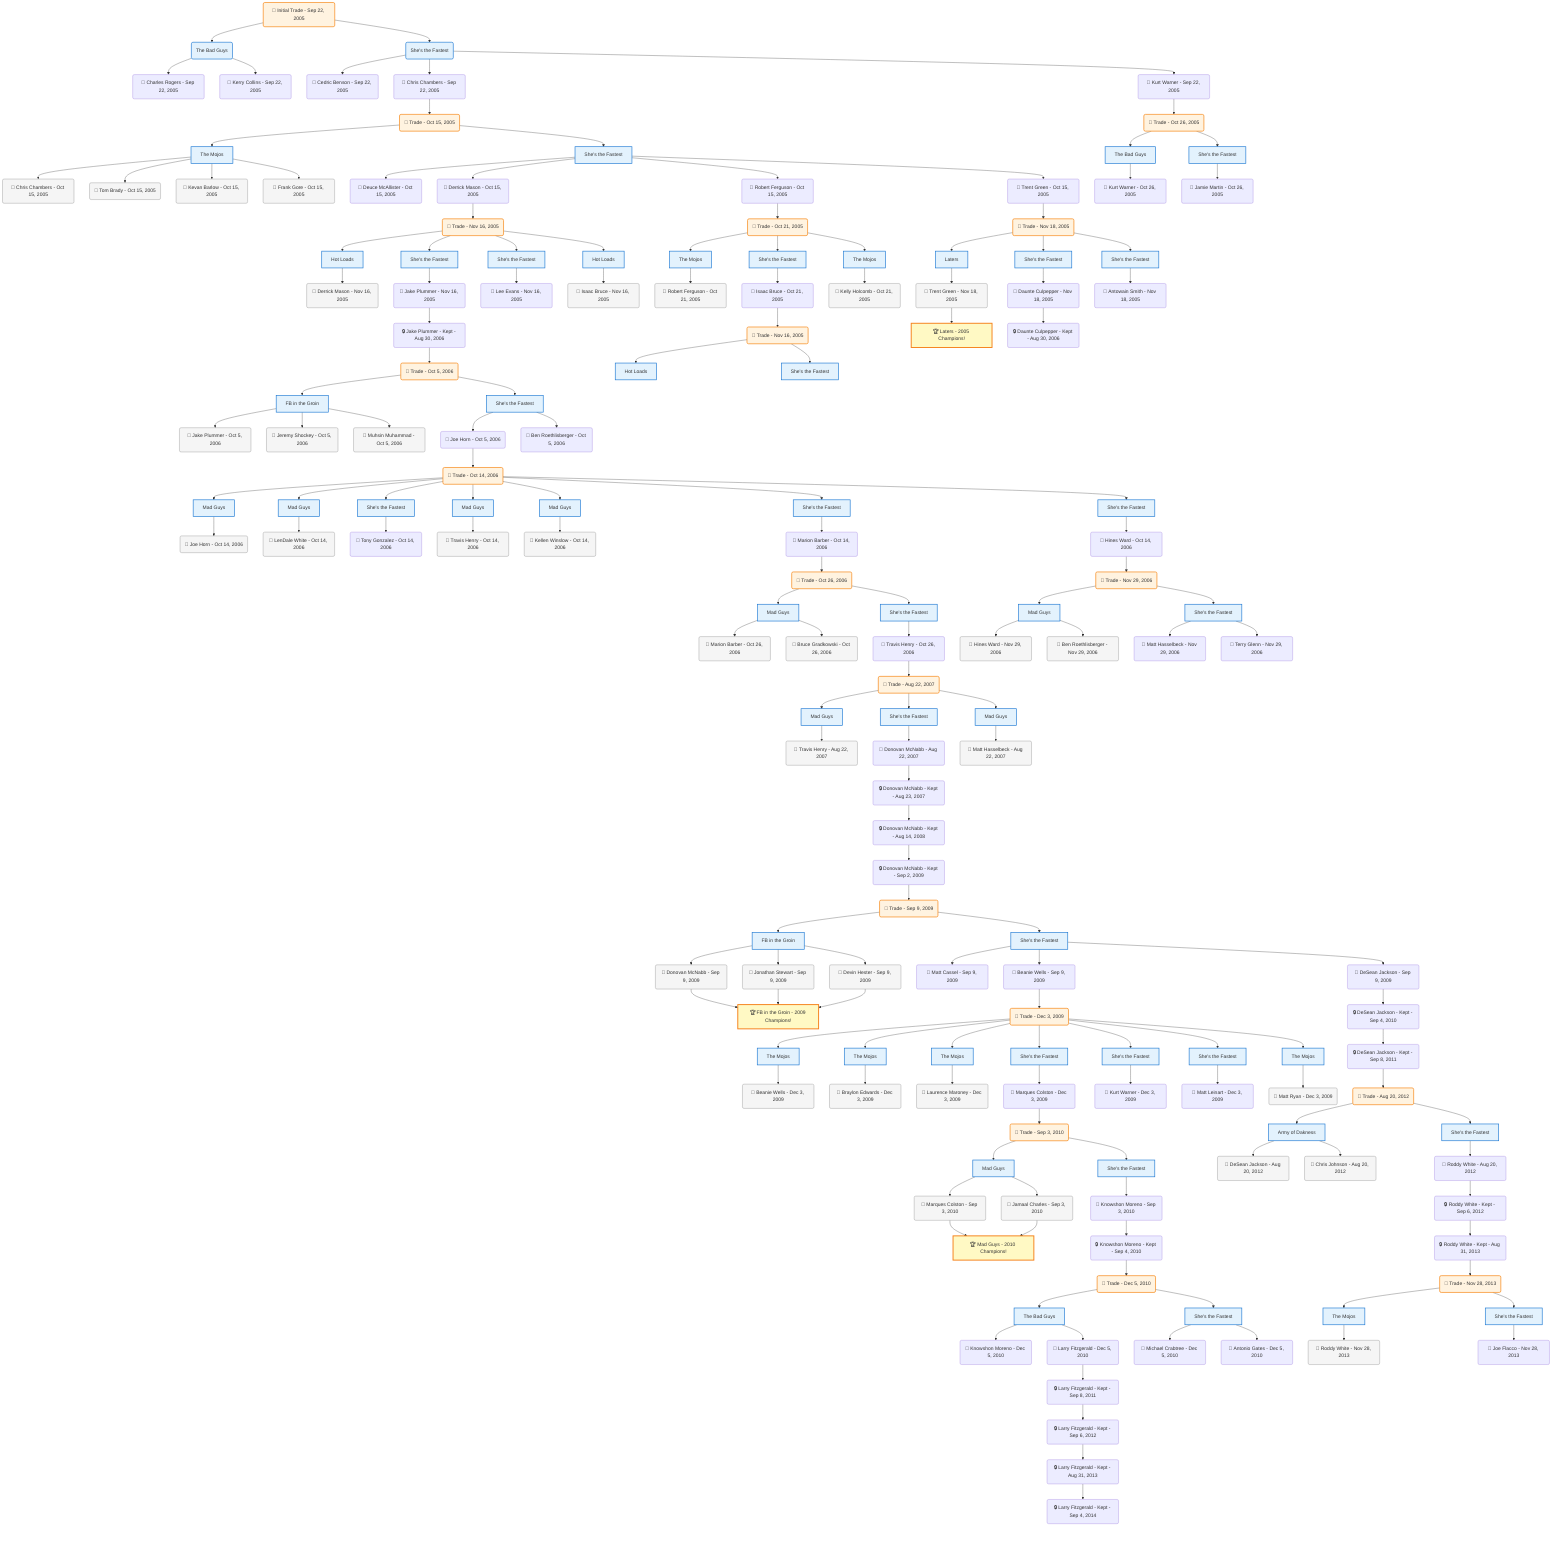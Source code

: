 flowchart TD

    TRADE_MAIN("🔄 Initial Trade - Sep 22, 2005")
    TEAM_1("The Bad Guys")
    TEAM_2("She's the Fastest")
    NODE_739da06f-9327-461b-9db7-1a41100da2db("🔄 Charles Rogers - Sep 22, 2005")
    NODE_7dc2d18a-f92b-44d2-8921-2792adf02e2b("🔄 Cedric Benson - Sep 22, 2005")
    NODE_c630ca3c-b2e7-455c-80ce-a2d6c442f8b9("🔄 Chris Chambers - Sep 22, 2005")
    TRADE_252904e5-c7ca-4e00-8c3b-297dae410711_3("🔄 Trade - Oct 15, 2005")
    TEAM_bbe2d0ad-54cf-4c22-be82-b2a5f262a157_4["The Mojos"]
    NODE_5d13be28-54e5-4ffc-8e48-d3a0c871123f("🔄 Chris Chambers - Oct 15, 2005")
    NODE_8b33942d-0a32-467b-8e67-02066c38937a("🔄 Tom Brady - Oct 15, 2005")
    NODE_b74de993-7349-4e20-ae5c-8f8462f831ff("🔄 Kevan Barlow - Oct 15, 2005")
    NODE_d84435b0-f7f9-494c-a91c-c4f75add7031("🔄 Frank Gore - Oct 15, 2005")
    TEAM_4449259f-64af-44fd-9235-1facc0926234_5["She's the Fastest"]
    NODE_7b796b96-f948-4ab7-80ca-1763b1f70b23("🔄 Deuce McAllister - Oct 15, 2005")
    NODE_b95df2c3-bb8a-4c0a-b8d9-2f98268c8636("🔄 Derrick Mason - Oct 15, 2005")
    TRADE_481a314d-2bf1-4e89-b525-27336309fb27_6("🔄 Trade - Nov 16, 2005")
    TEAM_8e9f18ff-62c3-40e8-bb10-32f74cf4ee33_7["Hot Loads"]
    NODE_b6e4e873-9023-4563-8c44-ce1008afc077("🔄 Derrick Mason - Nov 16, 2005")
    TEAM_4449259f-64af-44fd-9235-1facc0926234_8["She's the Fastest"]
    NODE_dd9740e3-ccfd-4b02-bbff-1935a00722bb("🔄 Jake Plummer - Nov 16, 2005")
    NODE_9fabe81e-5e0c-42d7-8375-c211189eb514("🔒 Jake Plummer - Kept - Aug 30, 2006")
    TRADE_ec8047e7-9914-4c8f-8182-dfe15f74e699_9("🔄 Trade - Oct 5, 2006")
    TEAM_f483ecf1-cd17-4991-854b-e52dfc957b45_10["FB in the Groin"]
    NODE_69ecdbbe-6332-4926-9a78-c7965cbc96dc("🔄 Jake Plummer - Oct 5, 2006")
    NODE_c57e70ab-6f35-4286-b3f0-13b79a160e15("🔄 Jeremy Shockey - Oct 5, 2006")
    NODE_444c6e1b-4de0-497e-bb5f-f65850abe6c6("🔄 Muhsin Muhammad - Oct 5, 2006")
    TEAM_4449259f-64af-44fd-9235-1facc0926234_11["She's the Fastest"]
    NODE_b3d96c99-6169-4838-a146-0ccb6553a40f("🔄 Joe Horn - Oct 5, 2006")
    TRADE_ce20ada5-488c-42bb-81ff-654bf10c775e_12("🔄 Trade - Oct 14, 2006")
    TEAM_f5908944-6efd-40eb-af54-6c53004e0e2f_13["Mad Guys"]
    NODE_2d5e163c-cf82-4f0c-b2b0-928482ea4ad2("🔄 Joe Horn - Oct 14, 2006")
    TEAM_f5908944-6efd-40eb-af54-6c53004e0e2f_14["Mad Guys"]
    NODE_f2a49ad0-9bef-4fd1-94ed-61651a84658b("🔄 LenDale White - Oct 14, 2006")
    TEAM_4449259f-64af-44fd-9235-1facc0926234_15["She's the Fastest"]
    NODE_318494ea-3c4e-4311-aae1-6262e1d62dd2("🔄 Tony Gonzalez - Oct 14, 2006")
    TEAM_f5908944-6efd-40eb-af54-6c53004e0e2f_16["Mad Guys"]
    NODE_282956be-e712-4df6-843a-9d92485c0ae4("🔄 Travis Henry - Oct 14, 2006")
    TEAM_f5908944-6efd-40eb-af54-6c53004e0e2f_17["Mad Guys"]
    NODE_226cc31f-fa1b-4444-9edd-d799c92a88af("🔄 Kellen Winslow - Oct 14, 2006")
    TEAM_4449259f-64af-44fd-9235-1facc0926234_18["She's the Fastest"]
    NODE_76fc29b7-369e-4798-8eac-eaa63e814539("🔄 Marion Barber - Oct 14, 2006")
    TRADE_5d3bc4a9-4882-4228-a856-7e54ae8aafc2_19("🔄 Trade - Oct 26, 2006")
    TEAM_f5908944-6efd-40eb-af54-6c53004e0e2f_20["Mad Guys"]
    NODE_1977b820-e794-4826-a87e-c7ab3bffeb05("🔄 Marion Barber - Oct 26, 2006")
    NODE_48b9675f-7bae-44b9-a520-04d629791a34("🔄 Bruce Gradkowski - Oct 26, 2006")
    TEAM_4449259f-64af-44fd-9235-1facc0926234_21["She's the Fastest"]
    NODE_6372070f-eeba-4284-a58b-94618802e524("🔄 Travis Henry - Oct 26, 2006")
    TRADE_308eb20b-53a3-4f9b-966d-71bfd7563fae_22("🔄 Trade - Aug 22, 2007")
    TEAM_f5908944-6efd-40eb-af54-6c53004e0e2f_23["Mad Guys"]
    NODE_5040ed8f-9252-42e7-8404-b38608ad1d57("🔄 Travis Henry - Aug 22, 2007")
    TEAM_4449259f-64af-44fd-9235-1facc0926234_24["She's the Fastest"]
    NODE_785862b2-4564-4496-aacf-45ba6c83093f("🔄 Donovan McNabb - Aug 22, 2007")
    NODE_6d0e067b-138d-4c48-a5a8-b1066288bdf3("🔒 Donovan McNabb - Kept - Aug 23, 2007")
    NODE_f4f33216-fc5e-425e-a2da-c957a8101213("🔒 Donovan McNabb - Kept - Aug 14, 2008")
    NODE_566b66a0-df77-4a32-a603-975b992e6062("🔒 Donovan McNabb - Kept - Sep 2, 2009")
    TRADE_d64744f2-649c-41d8-81d6-cb12408f9a20_25("🔄 Trade - Sep 9, 2009")
    TEAM_f483ecf1-cd17-4991-854b-e52dfc957b45_26["FB in the Groin"]
    NODE_3128e3d6-ada1-4ddc-99ad-add55e2d292b("🔄 Donovan McNabb - Sep 9, 2009")
    CHAMP_f483ecf1-cd17-4991-854b-e52dfc957b45_2009["🏆 FB in the Groin - 2009 Champions!"]
    NODE_15682633-4c98-4792-b4d5-ef220e682543("🔄 Jonathan Stewart - Sep 9, 2009")
    NODE_2506304d-9aeb-4778-8bbb-feb1241129b8("🔄 Devin Hester - Sep 9, 2009")
    TEAM_4449259f-64af-44fd-9235-1facc0926234_27["She's the Fastest"]
    NODE_da366052-1793-4ec3-aeef-e2d58fcebf07("🔄 Matt Cassel - Sep 9, 2009")
    NODE_6dd1fdfd-8b13-4c36-b124-f5bc0932f73f("🔄 Beanie Wells - Sep 9, 2009")
    TRADE_e8c7b327-7c15-4132-8918-1ccb803d3cb3_28("🔄 Trade - Dec 3, 2009")
    TEAM_bbe2d0ad-54cf-4c22-be82-b2a5f262a157_29["The Mojos"]
    NODE_fb21570f-4fa7-4277-b242-752759ecd6ca("🔄 Beanie Wells - Dec 3, 2009")
    TEAM_bbe2d0ad-54cf-4c22-be82-b2a5f262a157_30["The Mojos"]
    NODE_8ad98370-e765-4528-899b-039fc791b409("🔄 Braylon Edwards - Dec 3, 2009")
    TEAM_bbe2d0ad-54cf-4c22-be82-b2a5f262a157_31["The Mojos"]
    NODE_16e44121-7fef-4e60-a4d8-39d87a019805("🔄 Laurence Maroney - Dec 3, 2009")
    TEAM_4449259f-64af-44fd-9235-1facc0926234_32["She's the Fastest"]
    NODE_8f183324-b3dc-46b4-bbe0-76f206cb24ee("🔄 Marques Colston - Dec 3, 2009")
    TRADE_664c0593-08b2-4014-96b5-f9505dd0abcf_33("🔄 Trade - Sep 3, 2010")
    TEAM_f5908944-6efd-40eb-af54-6c53004e0e2f_34["Mad Guys"]
    NODE_95e1e39b-1714-410c-9892-ac5cc4bc5223("🔄 Marques Colston - Sep 3, 2010")
    CHAMP_f5908944-6efd-40eb-af54-6c53004e0e2f_2010["🏆 Mad Guys - 2010 Champions!"]
    NODE_281c90e5-f919-4693-8733-eee9f5c6f6da("🔄 Jamaal Charles - Sep 3, 2010")
    TEAM_4449259f-64af-44fd-9235-1facc0926234_35["She's the Fastest"]
    NODE_fd02085d-71ad-46e1-b7cc-06f45da9eb89("🔄 Knowshon Moreno - Sep 3, 2010")
    NODE_27d92d64-f467-4a04-b71b-391a2d495356("🔒 Knowshon Moreno - Kept - Sep 4, 2010")
    TRADE_7079c566-1aef-449d-80e3-81013e223777_36("🔄 Trade - Dec 5, 2010")
    TEAM_b2220d1a-ff75-4622-9757-09978901110f_37["The Bad Guys"]
    NODE_e3eeb034-e4c6-4be5-a812-b2c48eba0d53("🔄 Knowshon Moreno - Dec 5, 2010")
    NODE_fbf9d819-d0b8-4ee4-afe1-0b279afe083d("🔄 Larry Fitzgerald - Dec 5, 2010")
    NODE_f3803d55-b4c8-4abf-92ed-3f33d3852896("🔒 Larry Fitzgerald - Kept - Sep 8, 2011")
    NODE_1316b4e4-350f-42c6-a15b-010781198045("🔒 Larry Fitzgerald - Kept - Sep 6, 2012")
    NODE_73df40e7-7080-4c35-83a6-d96045ef6ceb("🔒 Larry Fitzgerald - Kept - Aug 31, 2013")
    NODE_d47a05c9-52b5-45d2-a97e-ebb1516073d8("🔒 Larry Fitzgerald - Kept - Sep 4, 2014")
    TEAM_4449259f-64af-44fd-9235-1facc0926234_38["She's the Fastest"]
    NODE_3f49242f-c13a-4378-b163-959d8092b13e("🔄 Michael Crabtree - Dec 5, 2010")
    NODE_e2188277-78ab-4766-9782-da39ab3295ef("🔄 Antonio Gates - Dec 5, 2010")
    TEAM_4449259f-64af-44fd-9235-1facc0926234_39["She's the Fastest"]
    NODE_6bc2416f-f57e-4b16-8235-be0b7609e651("🔄 Kurt Warner - Dec 3, 2009")
    TEAM_4449259f-64af-44fd-9235-1facc0926234_40["She's the Fastest"]
    NODE_1ef12492-61ee-4b66-bd62-daa01556b535("🔄 Matt Leinart - Dec 3, 2009")
    TEAM_bbe2d0ad-54cf-4c22-be82-b2a5f262a157_41["The Mojos"]
    NODE_7ae52589-c36b-4b14-8fb9-f6b745ba608d("🔄 Matt Ryan - Dec 3, 2009")
    NODE_620b330b-81b8-4a9f-9476-febda8d1f7e0("🔄 DeSean Jackson - Sep 9, 2009")
    NODE_4108947d-3fba-4cd0-b690-a74622f6719b("🔒 DeSean Jackson - Kept - Sep 4, 2010")
    NODE_847cf1ae-bc2d-47d1-a1e7-f5ebcd390247("🔒 DeSean Jackson - Kept - Sep 8, 2011")
    TRADE_776f10c8-b633-44f1-9b69-2c1a3e3960a8_42("🔄 Trade - Aug 20, 2012")
    TEAM_40f7599b-e68f-4bf4-9553-bf7e10924635_43["Army of Dakness"]
    NODE_f91646d3-8672-4501-84ce-fee2f323f2a6("🔄 DeSean Jackson - Aug 20, 2012")
    NODE_0b176d9f-318c-441e-bec5-2f4e158dfe93("🔄 Chris Johnson - Aug 20, 2012")
    TEAM_4449259f-64af-44fd-9235-1facc0926234_44["She's the Fastest"]
    NODE_5014c5ff-0cc0-477c-8366-0057daba9002("🔄 Roddy White - Aug 20, 2012")
    NODE_b73ba180-9d18-48a1-b198-dd22f915a95f("🔒 Roddy White - Kept - Sep 6, 2012")
    NODE_3bb6ed06-96a5-4ace-89d9-8d7919d0dae1("🔒 Roddy White - Kept - Aug 31, 2013")
    TRADE_0ded9ddb-c05f-4690-885f-7c5615a42e55_45("🔄 Trade - Nov 28, 2013")
    TEAM_bbe2d0ad-54cf-4c22-be82-b2a5f262a157_46["The Mojos"]
    NODE_4f5d45ce-ecc7-4ae4-a143-0b055f240c09("🔄 Roddy White - Nov 28, 2013")
    TEAM_4449259f-64af-44fd-9235-1facc0926234_47["She's the Fastest"]
    NODE_d8b30ecd-e75e-4fa9-a32d-edb51a22a96e("🔄 Joe Flacco - Nov 28, 2013")
    TEAM_f5908944-6efd-40eb-af54-6c53004e0e2f_48["Mad Guys"]
    NODE_06b4815b-97ba-4f51-8303-f5cfed55f7a3("🔄 Matt Hasselbeck - Aug 22, 2007")
    TEAM_4449259f-64af-44fd-9235-1facc0926234_49["She's the Fastest"]
    NODE_fd2f47c1-8ed6-4c4d-92c5-fa95074e6f3b("🔄 Hines Ward - Oct 14, 2006")
    TRADE_06fb8c3a-33af-4b79-ab48-d50c700a376b_50("🔄 Trade - Nov 29, 2006")
    TEAM_f5908944-6efd-40eb-af54-6c53004e0e2f_51["Mad Guys"]
    NODE_bdd103d9-e937-4bd8-b04e-546096a292a3("🔄 Hines Ward - Nov 29, 2006")
    NODE_58f26ffa-7c76-48c0-a511-e4ad4db00d53("🔄 Ben Roethlisberger - Nov 29, 2006")
    TEAM_4449259f-64af-44fd-9235-1facc0926234_52["She's the Fastest"]
    NODE_ba802b4a-92bf-43a5-ba4e-92405ba533ed("🔄 Matt Hasselbeck - Nov 29, 2006")
    NODE_26eb6b05-5762-4b25-8cba-d62d74e4bc48("🔄 Terry Glenn - Nov 29, 2006")
    NODE_5641278b-5d11-44ac-bd94-4078d5654562("🔄 Ben Roethlisberger - Oct 5, 2006")
    TEAM_4449259f-64af-44fd-9235-1facc0926234_53["She's the Fastest"]
    NODE_920ec44a-401f-4b74-b240-5a0ec0fbc8bb("🔄 Lee Evans - Nov 16, 2005")
    TEAM_8e9f18ff-62c3-40e8-bb10-32f74cf4ee33_54["Hot Loads"]
    NODE_91e1931d-f9b7-453e-aa07-7162e3caa4c2("🔄 Isaac Bruce - Nov 16, 2005")
    NODE_6b9d65bd-2e53-465e-a1ab-468244ef1558("🔄 Robert Ferguson - Oct 15, 2005")
    TRADE_1cf50cbf-9ec0-4288-a07c-24c63552f784_55("🔄 Trade - Oct 21, 2005")
    TEAM_bbe2d0ad-54cf-4c22-be82-b2a5f262a157_56["The Mojos"]
    NODE_fe76140e-27cf-4bd3-b9b3-c917e074d4b9("🔄 Robert Ferguson - Oct 21, 2005")
    TEAM_4449259f-64af-44fd-9235-1facc0926234_57["She's the Fastest"]
    NODE_e17e06b6-a265-45cc-89e7-a0e8c9608cac("🔄 Isaac Bruce - Oct 21, 2005")
    TRADE_481a314d-2bf1-4e89-b525-27336309fb27_58("🔄 Trade - Nov 16, 2005")
    TEAM_8e9f18ff-62c3-40e8-bb10-32f74cf4ee33_59["Hot Loads"]
    TEAM_4449259f-64af-44fd-9235-1facc0926234_60["She's the Fastest"]
    TEAM_bbe2d0ad-54cf-4c22-be82-b2a5f262a157_61["The Mojos"]
    NODE_2231d014-4a4b-411d-8997-bd39ce98bf2c("🔄 Kelly Holcomb - Oct 21, 2005")
    NODE_fde3e885-4394-421c-aec6-8300e3bdc0b1("🔄 Trent Green - Oct 15, 2005")
    TRADE_827e2df3-a5f0-440e-b717-91eaebf821cd_62("🔄 Trade - Nov 18, 2005")
    TEAM_825928a9-7194-43aa-b7ae-fc78c2510b16_63["Laters"]
    NODE_e596635c-f617-4bfe-a16b-8d4585549004("🔄 Trent Green - Nov 18, 2005")
    CHAMP_825928a9-7194-43aa-b7ae-fc78c2510b16_2005["🏆 Laters - 2005 Champions!"]
    TEAM_4449259f-64af-44fd-9235-1facc0926234_64["She's the Fastest"]
    NODE_5ab5eff2-8bb5-4004-b255-51849d4c8465("🔄 Daunte Culpepper - Nov 18, 2005")
    NODE_669e3933-9be8-430f-9abd-a64c20c79f47("🔒 Daunte Culpepper - Kept - Aug 30, 2006")
    TEAM_4449259f-64af-44fd-9235-1facc0926234_65["She's the Fastest"]
    NODE_5cb43d92-7613-4633-8131-e1f703ca05ea("🔄 Antowain Smith - Nov 18, 2005")
    NODE_4722c5ef-4314-475a-8f40-a396b6b35cde("🔄 Kerry Collins - Sep 22, 2005")
    NODE_839561a6-b6b1-4452-ba57-dc14f39dbe8e("🔄 Kurt Warner - Sep 22, 2005")
    TRADE_611ac83d-b56b-4f3c-bc3e-64d307677aaa_66("🔄 Trade - Oct 26, 2005")
    TEAM_b2220d1a-ff75-4622-9757-09978901110f_67["The Bad Guys"]
    NODE_5334d14c-8403-45ec-93c2-0a65aaefb92c("🔄 Kurt Warner - Oct 26, 2005")
    TEAM_4449259f-64af-44fd-9235-1facc0926234_68["She's the Fastest"]
    NODE_7ad26fe8-bfdd-4360-aa60-6ef1d99ed598("🔄 Jamie Martin - Oct 26, 2005")

    TRADE_MAIN --> TEAM_1
    TRADE_MAIN --> TEAM_2
    TEAM_1 --> NODE_739da06f-9327-461b-9db7-1a41100da2db
    TEAM_2 --> NODE_7dc2d18a-f92b-44d2-8921-2792adf02e2b
    TEAM_2 --> NODE_c630ca3c-b2e7-455c-80ce-a2d6c442f8b9
    NODE_c630ca3c-b2e7-455c-80ce-a2d6c442f8b9 --> TRADE_252904e5-c7ca-4e00-8c3b-297dae410711_3
    TRADE_252904e5-c7ca-4e00-8c3b-297dae410711_3 --> TEAM_bbe2d0ad-54cf-4c22-be82-b2a5f262a157_4
    TEAM_bbe2d0ad-54cf-4c22-be82-b2a5f262a157_4 --> NODE_5d13be28-54e5-4ffc-8e48-d3a0c871123f
    TEAM_bbe2d0ad-54cf-4c22-be82-b2a5f262a157_4 --> NODE_8b33942d-0a32-467b-8e67-02066c38937a
    TEAM_bbe2d0ad-54cf-4c22-be82-b2a5f262a157_4 --> NODE_b74de993-7349-4e20-ae5c-8f8462f831ff
    TEAM_bbe2d0ad-54cf-4c22-be82-b2a5f262a157_4 --> NODE_d84435b0-f7f9-494c-a91c-c4f75add7031
    TRADE_252904e5-c7ca-4e00-8c3b-297dae410711_3 --> TEAM_4449259f-64af-44fd-9235-1facc0926234_5
    TEAM_4449259f-64af-44fd-9235-1facc0926234_5 --> NODE_7b796b96-f948-4ab7-80ca-1763b1f70b23
    TEAM_4449259f-64af-44fd-9235-1facc0926234_5 --> NODE_b95df2c3-bb8a-4c0a-b8d9-2f98268c8636
    NODE_b95df2c3-bb8a-4c0a-b8d9-2f98268c8636 --> TRADE_481a314d-2bf1-4e89-b525-27336309fb27_6
    TRADE_481a314d-2bf1-4e89-b525-27336309fb27_6 --> TEAM_8e9f18ff-62c3-40e8-bb10-32f74cf4ee33_7
    TEAM_8e9f18ff-62c3-40e8-bb10-32f74cf4ee33_7 --> NODE_b6e4e873-9023-4563-8c44-ce1008afc077
    TRADE_481a314d-2bf1-4e89-b525-27336309fb27_6 --> TEAM_4449259f-64af-44fd-9235-1facc0926234_8
    TEAM_4449259f-64af-44fd-9235-1facc0926234_8 --> NODE_dd9740e3-ccfd-4b02-bbff-1935a00722bb
    NODE_dd9740e3-ccfd-4b02-bbff-1935a00722bb --> NODE_9fabe81e-5e0c-42d7-8375-c211189eb514
    NODE_9fabe81e-5e0c-42d7-8375-c211189eb514 --> TRADE_ec8047e7-9914-4c8f-8182-dfe15f74e699_9
    TRADE_ec8047e7-9914-4c8f-8182-dfe15f74e699_9 --> TEAM_f483ecf1-cd17-4991-854b-e52dfc957b45_10
    TEAM_f483ecf1-cd17-4991-854b-e52dfc957b45_10 --> NODE_69ecdbbe-6332-4926-9a78-c7965cbc96dc
    TEAM_f483ecf1-cd17-4991-854b-e52dfc957b45_10 --> NODE_c57e70ab-6f35-4286-b3f0-13b79a160e15
    TEAM_f483ecf1-cd17-4991-854b-e52dfc957b45_10 --> NODE_444c6e1b-4de0-497e-bb5f-f65850abe6c6
    TRADE_ec8047e7-9914-4c8f-8182-dfe15f74e699_9 --> TEAM_4449259f-64af-44fd-9235-1facc0926234_11
    TEAM_4449259f-64af-44fd-9235-1facc0926234_11 --> NODE_b3d96c99-6169-4838-a146-0ccb6553a40f
    NODE_b3d96c99-6169-4838-a146-0ccb6553a40f --> TRADE_ce20ada5-488c-42bb-81ff-654bf10c775e_12
    TRADE_ce20ada5-488c-42bb-81ff-654bf10c775e_12 --> TEAM_f5908944-6efd-40eb-af54-6c53004e0e2f_13
    TEAM_f5908944-6efd-40eb-af54-6c53004e0e2f_13 --> NODE_2d5e163c-cf82-4f0c-b2b0-928482ea4ad2
    TRADE_ce20ada5-488c-42bb-81ff-654bf10c775e_12 --> TEAM_f5908944-6efd-40eb-af54-6c53004e0e2f_14
    TEAM_f5908944-6efd-40eb-af54-6c53004e0e2f_14 --> NODE_f2a49ad0-9bef-4fd1-94ed-61651a84658b
    TRADE_ce20ada5-488c-42bb-81ff-654bf10c775e_12 --> TEAM_4449259f-64af-44fd-9235-1facc0926234_15
    TEAM_4449259f-64af-44fd-9235-1facc0926234_15 --> NODE_318494ea-3c4e-4311-aae1-6262e1d62dd2
    TRADE_ce20ada5-488c-42bb-81ff-654bf10c775e_12 --> TEAM_f5908944-6efd-40eb-af54-6c53004e0e2f_16
    TEAM_f5908944-6efd-40eb-af54-6c53004e0e2f_16 --> NODE_282956be-e712-4df6-843a-9d92485c0ae4
    TRADE_ce20ada5-488c-42bb-81ff-654bf10c775e_12 --> TEAM_f5908944-6efd-40eb-af54-6c53004e0e2f_17
    TEAM_f5908944-6efd-40eb-af54-6c53004e0e2f_17 --> NODE_226cc31f-fa1b-4444-9edd-d799c92a88af
    TRADE_ce20ada5-488c-42bb-81ff-654bf10c775e_12 --> TEAM_4449259f-64af-44fd-9235-1facc0926234_18
    TEAM_4449259f-64af-44fd-9235-1facc0926234_18 --> NODE_76fc29b7-369e-4798-8eac-eaa63e814539
    NODE_76fc29b7-369e-4798-8eac-eaa63e814539 --> TRADE_5d3bc4a9-4882-4228-a856-7e54ae8aafc2_19
    TRADE_5d3bc4a9-4882-4228-a856-7e54ae8aafc2_19 --> TEAM_f5908944-6efd-40eb-af54-6c53004e0e2f_20
    TEAM_f5908944-6efd-40eb-af54-6c53004e0e2f_20 --> NODE_1977b820-e794-4826-a87e-c7ab3bffeb05
    TEAM_f5908944-6efd-40eb-af54-6c53004e0e2f_20 --> NODE_48b9675f-7bae-44b9-a520-04d629791a34
    TRADE_5d3bc4a9-4882-4228-a856-7e54ae8aafc2_19 --> TEAM_4449259f-64af-44fd-9235-1facc0926234_21
    TEAM_4449259f-64af-44fd-9235-1facc0926234_21 --> NODE_6372070f-eeba-4284-a58b-94618802e524
    NODE_6372070f-eeba-4284-a58b-94618802e524 --> TRADE_308eb20b-53a3-4f9b-966d-71bfd7563fae_22
    TRADE_308eb20b-53a3-4f9b-966d-71bfd7563fae_22 --> TEAM_f5908944-6efd-40eb-af54-6c53004e0e2f_23
    TEAM_f5908944-6efd-40eb-af54-6c53004e0e2f_23 --> NODE_5040ed8f-9252-42e7-8404-b38608ad1d57
    TRADE_308eb20b-53a3-4f9b-966d-71bfd7563fae_22 --> TEAM_4449259f-64af-44fd-9235-1facc0926234_24
    TEAM_4449259f-64af-44fd-9235-1facc0926234_24 --> NODE_785862b2-4564-4496-aacf-45ba6c83093f
    NODE_785862b2-4564-4496-aacf-45ba6c83093f --> NODE_6d0e067b-138d-4c48-a5a8-b1066288bdf3
    NODE_6d0e067b-138d-4c48-a5a8-b1066288bdf3 --> NODE_f4f33216-fc5e-425e-a2da-c957a8101213
    NODE_f4f33216-fc5e-425e-a2da-c957a8101213 --> NODE_566b66a0-df77-4a32-a603-975b992e6062
    NODE_566b66a0-df77-4a32-a603-975b992e6062 --> TRADE_d64744f2-649c-41d8-81d6-cb12408f9a20_25
    TRADE_d64744f2-649c-41d8-81d6-cb12408f9a20_25 --> TEAM_f483ecf1-cd17-4991-854b-e52dfc957b45_26
    TEAM_f483ecf1-cd17-4991-854b-e52dfc957b45_26 --> NODE_3128e3d6-ada1-4ddc-99ad-add55e2d292b
    NODE_3128e3d6-ada1-4ddc-99ad-add55e2d292b --> CHAMP_f483ecf1-cd17-4991-854b-e52dfc957b45_2009
    TEAM_f483ecf1-cd17-4991-854b-e52dfc957b45_26 --> NODE_15682633-4c98-4792-b4d5-ef220e682543
    NODE_15682633-4c98-4792-b4d5-ef220e682543 --> CHAMP_f483ecf1-cd17-4991-854b-e52dfc957b45_2009
    TEAM_f483ecf1-cd17-4991-854b-e52dfc957b45_26 --> NODE_2506304d-9aeb-4778-8bbb-feb1241129b8
    NODE_2506304d-9aeb-4778-8bbb-feb1241129b8 --> CHAMP_f483ecf1-cd17-4991-854b-e52dfc957b45_2009
    TRADE_d64744f2-649c-41d8-81d6-cb12408f9a20_25 --> TEAM_4449259f-64af-44fd-9235-1facc0926234_27
    TEAM_4449259f-64af-44fd-9235-1facc0926234_27 --> NODE_da366052-1793-4ec3-aeef-e2d58fcebf07
    TEAM_4449259f-64af-44fd-9235-1facc0926234_27 --> NODE_6dd1fdfd-8b13-4c36-b124-f5bc0932f73f
    NODE_6dd1fdfd-8b13-4c36-b124-f5bc0932f73f --> TRADE_e8c7b327-7c15-4132-8918-1ccb803d3cb3_28
    TRADE_e8c7b327-7c15-4132-8918-1ccb803d3cb3_28 --> TEAM_bbe2d0ad-54cf-4c22-be82-b2a5f262a157_29
    TEAM_bbe2d0ad-54cf-4c22-be82-b2a5f262a157_29 --> NODE_fb21570f-4fa7-4277-b242-752759ecd6ca
    TRADE_e8c7b327-7c15-4132-8918-1ccb803d3cb3_28 --> TEAM_bbe2d0ad-54cf-4c22-be82-b2a5f262a157_30
    TEAM_bbe2d0ad-54cf-4c22-be82-b2a5f262a157_30 --> NODE_8ad98370-e765-4528-899b-039fc791b409
    TRADE_e8c7b327-7c15-4132-8918-1ccb803d3cb3_28 --> TEAM_bbe2d0ad-54cf-4c22-be82-b2a5f262a157_31
    TEAM_bbe2d0ad-54cf-4c22-be82-b2a5f262a157_31 --> NODE_16e44121-7fef-4e60-a4d8-39d87a019805
    TRADE_e8c7b327-7c15-4132-8918-1ccb803d3cb3_28 --> TEAM_4449259f-64af-44fd-9235-1facc0926234_32
    TEAM_4449259f-64af-44fd-9235-1facc0926234_32 --> NODE_8f183324-b3dc-46b4-bbe0-76f206cb24ee
    NODE_8f183324-b3dc-46b4-bbe0-76f206cb24ee --> TRADE_664c0593-08b2-4014-96b5-f9505dd0abcf_33
    TRADE_664c0593-08b2-4014-96b5-f9505dd0abcf_33 --> TEAM_f5908944-6efd-40eb-af54-6c53004e0e2f_34
    TEAM_f5908944-6efd-40eb-af54-6c53004e0e2f_34 --> NODE_95e1e39b-1714-410c-9892-ac5cc4bc5223
    NODE_95e1e39b-1714-410c-9892-ac5cc4bc5223 --> CHAMP_f5908944-6efd-40eb-af54-6c53004e0e2f_2010
    TEAM_f5908944-6efd-40eb-af54-6c53004e0e2f_34 --> NODE_281c90e5-f919-4693-8733-eee9f5c6f6da
    NODE_281c90e5-f919-4693-8733-eee9f5c6f6da --> CHAMP_f5908944-6efd-40eb-af54-6c53004e0e2f_2010
    TRADE_664c0593-08b2-4014-96b5-f9505dd0abcf_33 --> TEAM_4449259f-64af-44fd-9235-1facc0926234_35
    TEAM_4449259f-64af-44fd-9235-1facc0926234_35 --> NODE_fd02085d-71ad-46e1-b7cc-06f45da9eb89
    NODE_fd02085d-71ad-46e1-b7cc-06f45da9eb89 --> NODE_27d92d64-f467-4a04-b71b-391a2d495356
    NODE_27d92d64-f467-4a04-b71b-391a2d495356 --> TRADE_7079c566-1aef-449d-80e3-81013e223777_36
    TRADE_7079c566-1aef-449d-80e3-81013e223777_36 --> TEAM_b2220d1a-ff75-4622-9757-09978901110f_37
    TEAM_b2220d1a-ff75-4622-9757-09978901110f_37 --> NODE_e3eeb034-e4c6-4be5-a812-b2c48eba0d53
    TEAM_b2220d1a-ff75-4622-9757-09978901110f_37 --> NODE_fbf9d819-d0b8-4ee4-afe1-0b279afe083d
    NODE_fbf9d819-d0b8-4ee4-afe1-0b279afe083d --> NODE_f3803d55-b4c8-4abf-92ed-3f33d3852896
    NODE_f3803d55-b4c8-4abf-92ed-3f33d3852896 --> NODE_1316b4e4-350f-42c6-a15b-010781198045
    NODE_1316b4e4-350f-42c6-a15b-010781198045 --> NODE_73df40e7-7080-4c35-83a6-d96045ef6ceb
    NODE_73df40e7-7080-4c35-83a6-d96045ef6ceb --> NODE_d47a05c9-52b5-45d2-a97e-ebb1516073d8
    TRADE_7079c566-1aef-449d-80e3-81013e223777_36 --> TEAM_4449259f-64af-44fd-9235-1facc0926234_38
    TEAM_4449259f-64af-44fd-9235-1facc0926234_38 --> NODE_3f49242f-c13a-4378-b163-959d8092b13e
    TEAM_4449259f-64af-44fd-9235-1facc0926234_38 --> NODE_e2188277-78ab-4766-9782-da39ab3295ef
    TRADE_e8c7b327-7c15-4132-8918-1ccb803d3cb3_28 --> TEAM_4449259f-64af-44fd-9235-1facc0926234_39
    TEAM_4449259f-64af-44fd-9235-1facc0926234_39 --> NODE_6bc2416f-f57e-4b16-8235-be0b7609e651
    TRADE_e8c7b327-7c15-4132-8918-1ccb803d3cb3_28 --> TEAM_4449259f-64af-44fd-9235-1facc0926234_40
    TEAM_4449259f-64af-44fd-9235-1facc0926234_40 --> NODE_1ef12492-61ee-4b66-bd62-daa01556b535
    TRADE_e8c7b327-7c15-4132-8918-1ccb803d3cb3_28 --> TEAM_bbe2d0ad-54cf-4c22-be82-b2a5f262a157_41
    TEAM_bbe2d0ad-54cf-4c22-be82-b2a5f262a157_41 --> NODE_7ae52589-c36b-4b14-8fb9-f6b745ba608d
    TEAM_4449259f-64af-44fd-9235-1facc0926234_27 --> NODE_620b330b-81b8-4a9f-9476-febda8d1f7e0
    NODE_620b330b-81b8-4a9f-9476-febda8d1f7e0 --> NODE_4108947d-3fba-4cd0-b690-a74622f6719b
    NODE_4108947d-3fba-4cd0-b690-a74622f6719b --> NODE_847cf1ae-bc2d-47d1-a1e7-f5ebcd390247
    NODE_847cf1ae-bc2d-47d1-a1e7-f5ebcd390247 --> TRADE_776f10c8-b633-44f1-9b69-2c1a3e3960a8_42
    TRADE_776f10c8-b633-44f1-9b69-2c1a3e3960a8_42 --> TEAM_40f7599b-e68f-4bf4-9553-bf7e10924635_43
    TEAM_40f7599b-e68f-4bf4-9553-bf7e10924635_43 --> NODE_f91646d3-8672-4501-84ce-fee2f323f2a6
    TEAM_40f7599b-e68f-4bf4-9553-bf7e10924635_43 --> NODE_0b176d9f-318c-441e-bec5-2f4e158dfe93
    TRADE_776f10c8-b633-44f1-9b69-2c1a3e3960a8_42 --> TEAM_4449259f-64af-44fd-9235-1facc0926234_44
    TEAM_4449259f-64af-44fd-9235-1facc0926234_44 --> NODE_5014c5ff-0cc0-477c-8366-0057daba9002
    NODE_5014c5ff-0cc0-477c-8366-0057daba9002 --> NODE_b73ba180-9d18-48a1-b198-dd22f915a95f
    NODE_b73ba180-9d18-48a1-b198-dd22f915a95f --> NODE_3bb6ed06-96a5-4ace-89d9-8d7919d0dae1
    NODE_3bb6ed06-96a5-4ace-89d9-8d7919d0dae1 --> TRADE_0ded9ddb-c05f-4690-885f-7c5615a42e55_45
    TRADE_0ded9ddb-c05f-4690-885f-7c5615a42e55_45 --> TEAM_bbe2d0ad-54cf-4c22-be82-b2a5f262a157_46
    TEAM_bbe2d0ad-54cf-4c22-be82-b2a5f262a157_46 --> NODE_4f5d45ce-ecc7-4ae4-a143-0b055f240c09
    TRADE_0ded9ddb-c05f-4690-885f-7c5615a42e55_45 --> TEAM_4449259f-64af-44fd-9235-1facc0926234_47
    TEAM_4449259f-64af-44fd-9235-1facc0926234_47 --> NODE_d8b30ecd-e75e-4fa9-a32d-edb51a22a96e
    TRADE_308eb20b-53a3-4f9b-966d-71bfd7563fae_22 --> TEAM_f5908944-6efd-40eb-af54-6c53004e0e2f_48
    TEAM_f5908944-6efd-40eb-af54-6c53004e0e2f_48 --> NODE_06b4815b-97ba-4f51-8303-f5cfed55f7a3
    TRADE_ce20ada5-488c-42bb-81ff-654bf10c775e_12 --> TEAM_4449259f-64af-44fd-9235-1facc0926234_49
    TEAM_4449259f-64af-44fd-9235-1facc0926234_49 --> NODE_fd2f47c1-8ed6-4c4d-92c5-fa95074e6f3b
    NODE_fd2f47c1-8ed6-4c4d-92c5-fa95074e6f3b --> TRADE_06fb8c3a-33af-4b79-ab48-d50c700a376b_50
    TRADE_06fb8c3a-33af-4b79-ab48-d50c700a376b_50 --> TEAM_f5908944-6efd-40eb-af54-6c53004e0e2f_51
    TEAM_f5908944-6efd-40eb-af54-6c53004e0e2f_51 --> NODE_bdd103d9-e937-4bd8-b04e-546096a292a3
    TEAM_f5908944-6efd-40eb-af54-6c53004e0e2f_51 --> NODE_58f26ffa-7c76-48c0-a511-e4ad4db00d53
    TRADE_06fb8c3a-33af-4b79-ab48-d50c700a376b_50 --> TEAM_4449259f-64af-44fd-9235-1facc0926234_52
    TEAM_4449259f-64af-44fd-9235-1facc0926234_52 --> NODE_ba802b4a-92bf-43a5-ba4e-92405ba533ed
    TEAM_4449259f-64af-44fd-9235-1facc0926234_52 --> NODE_26eb6b05-5762-4b25-8cba-d62d74e4bc48
    TEAM_4449259f-64af-44fd-9235-1facc0926234_11 --> NODE_5641278b-5d11-44ac-bd94-4078d5654562
    TRADE_481a314d-2bf1-4e89-b525-27336309fb27_6 --> TEAM_4449259f-64af-44fd-9235-1facc0926234_53
    TEAM_4449259f-64af-44fd-9235-1facc0926234_53 --> NODE_920ec44a-401f-4b74-b240-5a0ec0fbc8bb
    TRADE_481a314d-2bf1-4e89-b525-27336309fb27_6 --> TEAM_8e9f18ff-62c3-40e8-bb10-32f74cf4ee33_54
    TEAM_8e9f18ff-62c3-40e8-bb10-32f74cf4ee33_54 --> NODE_91e1931d-f9b7-453e-aa07-7162e3caa4c2
    TEAM_4449259f-64af-44fd-9235-1facc0926234_5 --> NODE_6b9d65bd-2e53-465e-a1ab-468244ef1558
    NODE_6b9d65bd-2e53-465e-a1ab-468244ef1558 --> TRADE_1cf50cbf-9ec0-4288-a07c-24c63552f784_55
    TRADE_1cf50cbf-9ec0-4288-a07c-24c63552f784_55 --> TEAM_bbe2d0ad-54cf-4c22-be82-b2a5f262a157_56
    TEAM_bbe2d0ad-54cf-4c22-be82-b2a5f262a157_56 --> NODE_fe76140e-27cf-4bd3-b9b3-c917e074d4b9
    TRADE_1cf50cbf-9ec0-4288-a07c-24c63552f784_55 --> TEAM_4449259f-64af-44fd-9235-1facc0926234_57
    TEAM_4449259f-64af-44fd-9235-1facc0926234_57 --> NODE_e17e06b6-a265-45cc-89e7-a0e8c9608cac
    NODE_e17e06b6-a265-45cc-89e7-a0e8c9608cac --> TRADE_481a314d-2bf1-4e89-b525-27336309fb27_58
    TRADE_481a314d-2bf1-4e89-b525-27336309fb27_58 --> TEAM_8e9f18ff-62c3-40e8-bb10-32f74cf4ee33_59
    TRADE_481a314d-2bf1-4e89-b525-27336309fb27_58 --> TEAM_4449259f-64af-44fd-9235-1facc0926234_60
    TRADE_1cf50cbf-9ec0-4288-a07c-24c63552f784_55 --> TEAM_bbe2d0ad-54cf-4c22-be82-b2a5f262a157_61
    TEAM_bbe2d0ad-54cf-4c22-be82-b2a5f262a157_61 --> NODE_2231d014-4a4b-411d-8997-bd39ce98bf2c
    TEAM_4449259f-64af-44fd-9235-1facc0926234_5 --> NODE_fde3e885-4394-421c-aec6-8300e3bdc0b1
    NODE_fde3e885-4394-421c-aec6-8300e3bdc0b1 --> TRADE_827e2df3-a5f0-440e-b717-91eaebf821cd_62
    TRADE_827e2df3-a5f0-440e-b717-91eaebf821cd_62 --> TEAM_825928a9-7194-43aa-b7ae-fc78c2510b16_63
    TEAM_825928a9-7194-43aa-b7ae-fc78c2510b16_63 --> NODE_e596635c-f617-4bfe-a16b-8d4585549004
    NODE_e596635c-f617-4bfe-a16b-8d4585549004 --> CHAMP_825928a9-7194-43aa-b7ae-fc78c2510b16_2005
    TRADE_827e2df3-a5f0-440e-b717-91eaebf821cd_62 --> TEAM_4449259f-64af-44fd-9235-1facc0926234_64
    TEAM_4449259f-64af-44fd-9235-1facc0926234_64 --> NODE_5ab5eff2-8bb5-4004-b255-51849d4c8465
    NODE_5ab5eff2-8bb5-4004-b255-51849d4c8465 --> NODE_669e3933-9be8-430f-9abd-a64c20c79f47
    TRADE_827e2df3-a5f0-440e-b717-91eaebf821cd_62 --> TEAM_4449259f-64af-44fd-9235-1facc0926234_65
    TEAM_4449259f-64af-44fd-9235-1facc0926234_65 --> NODE_5cb43d92-7613-4633-8131-e1f703ca05ea
    TEAM_1 --> NODE_4722c5ef-4314-475a-8f40-a396b6b35cde
    TEAM_2 --> NODE_839561a6-b6b1-4452-ba57-dc14f39dbe8e
    NODE_839561a6-b6b1-4452-ba57-dc14f39dbe8e --> TRADE_611ac83d-b56b-4f3c-bc3e-64d307677aaa_66
    TRADE_611ac83d-b56b-4f3c-bc3e-64d307677aaa_66 --> TEAM_b2220d1a-ff75-4622-9757-09978901110f_67
    TEAM_b2220d1a-ff75-4622-9757-09978901110f_67 --> NODE_5334d14c-8403-45ec-93c2-0a65aaefb92c
    TRADE_611ac83d-b56b-4f3c-bc3e-64d307677aaa_66 --> TEAM_4449259f-64af-44fd-9235-1facc0926234_68
    TEAM_4449259f-64af-44fd-9235-1facc0926234_68 --> NODE_7ad26fe8-bfdd-4360-aa60-6ef1d99ed598

    %% Node styling
    classDef teamNode fill:#e3f2fd,stroke:#1976d2,stroke-width:2px
    classDef tradeNode fill:#fff3e0,stroke:#f57c00,stroke-width:2px
    classDef playerNode fill:#f3e5f5,stroke:#7b1fa2,stroke-width:1px
    classDef nonRootPlayerNode fill:#f5f5f5,stroke:#757575,stroke-width:1px
    classDef endNode fill:#ffebee,stroke:#c62828,stroke-width:2px
    classDef waiverNode fill:#e8f5e8,stroke:#388e3c,stroke-width:2px
    classDef championshipNode fill:#fff9c4,stroke:#f57f17,stroke-width:3px

    class TEAM_1,TEAM_2,TEAM_bbe2d0ad-54cf-4c22-be82-b2a5f262a157_4,TEAM_4449259f-64af-44fd-9235-1facc0926234_5,TEAM_8e9f18ff-62c3-40e8-bb10-32f74cf4ee33_7,TEAM_4449259f-64af-44fd-9235-1facc0926234_8,TEAM_f483ecf1-cd17-4991-854b-e52dfc957b45_10,TEAM_4449259f-64af-44fd-9235-1facc0926234_11,TEAM_f5908944-6efd-40eb-af54-6c53004e0e2f_13,TEAM_f5908944-6efd-40eb-af54-6c53004e0e2f_14,TEAM_4449259f-64af-44fd-9235-1facc0926234_15,TEAM_f5908944-6efd-40eb-af54-6c53004e0e2f_16,TEAM_f5908944-6efd-40eb-af54-6c53004e0e2f_17,TEAM_4449259f-64af-44fd-9235-1facc0926234_18,TEAM_f5908944-6efd-40eb-af54-6c53004e0e2f_20,TEAM_4449259f-64af-44fd-9235-1facc0926234_21,TEAM_f5908944-6efd-40eb-af54-6c53004e0e2f_23,TEAM_4449259f-64af-44fd-9235-1facc0926234_24,TEAM_f483ecf1-cd17-4991-854b-e52dfc957b45_26,TEAM_4449259f-64af-44fd-9235-1facc0926234_27,TEAM_bbe2d0ad-54cf-4c22-be82-b2a5f262a157_29,TEAM_bbe2d0ad-54cf-4c22-be82-b2a5f262a157_30,TEAM_bbe2d0ad-54cf-4c22-be82-b2a5f262a157_31,TEAM_4449259f-64af-44fd-9235-1facc0926234_32,TEAM_f5908944-6efd-40eb-af54-6c53004e0e2f_34,TEAM_4449259f-64af-44fd-9235-1facc0926234_35,TEAM_b2220d1a-ff75-4622-9757-09978901110f_37,TEAM_4449259f-64af-44fd-9235-1facc0926234_38,TEAM_4449259f-64af-44fd-9235-1facc0926234_39,TEAM_4449259f-64af-44fd-9235-1facc0926234_40,TEAM_bbe2d0ad-54cf-4c22-be82-b2a5f262a157_41,TEAM_40f7599b-e68f-4bf4-9553-bf7e10924635_43,TEAM_4449259f-64af-44fd-9235-1facc0926234_44,TEAM_bbe2d0ad-54cf-4c22-be82-b2a5f262a157_46,TEAM_4449259f-64af-44fd-9235-1facc0926234_47,TEAM_f5908944-6efd-40eb-af54-6c53004e0e2f_48,TEAM_4449259f-64af-44fd-9235-1facc0926234_49,TEAM_f5908944-6efd-40eb-af54-6c53004e0e2f_51,TEAM_4449259f-64af-44fd-9235-1facc0926234_52,TEAM_4449259f-64af-44fd-9235-1facc0926234_53,TEAM_8e9f18ff-62c3-40e8-bb10-32f74cf4ee33_54,TEAM_bbe2d0ad-54cf-4c22-be82-b2a5f262a157_56,TEAM_4449259f-64af-44fd-9235-1facc0926234_57,TEAM_8e9f18ff-62c3-40e8-bb10-32f74cf4ee33_59,TEAM_4449259f-64af-44fd-9235-1facc0926234_60,TEAM_bbe2d0ad-54cf-4c22-be82-b2a5f262a157_61,TEAM_825928a9-7194-43aa-b7ae-fc78c2510b16_63,TEAM_4449259f-64af-44fd-9235-1facc0926234_64,TEAM_4449259f-64af-44fd-9235-1facc0926234_65,TEAM_b2220d1a-ff75-4622-9757-09978901110f_67,TEAM_4449259f-64af-44fd-9235-1facc0926234_68 teamNode
    class CHAMP_f483ecf1-cd17-4991-854b-e52dfc957b45_2009,CHAMP_f5908944-6efd-40eb-af54-6c53004e0e2f_2010,CHAMP_825928a9-7194-43aa-b7ae-fc78c2510b16_2005 championshipNode
    class NODE_5d13be28-54e5-4ffc-8e48-d3a0c871123f,NODE_8b33942d-0a32-467b-8e67-02066c38937a,NODE_b74de993-7349-4e20-ae5c-8f8462f831ff,NODE_d84435b0-f7f9-494c-a91c-c4f75add7031,NODE_b6e4e873-9023-4563-8c44-ce1008afc077,NODE_69ecdbbe-6332-4926-9a78-c7965cbc96dc,NODE_c57e70ab-6f35-4286-b3f0-13b79a160e15,NODE_444c6e1b-4de0-497e-bb5f-f65850abe6c6,NODE_2d5e163c-cf82-4f0c-b2b0-928482ea4ad2,NODE_f2a49ad0-9bef-4fd1-94ed-61651a84658b,NODE_282956be-e712-4df6-843a-9d92485c0ae4,NODE_226cc31f-fa1b-4444-9edd-d799c92a88af,NODE_1977b820-e794-4826-a87e-c7ab3bffeb05,NODE_48b9675f-7bae-44b9-a520-04d629791a34,NODE_5040ed8f-9252-42e7-8404-b38608ad1d57,NODE_3128e3d6-ada1-4ddc-99ad-add55e2d292b,NODE_15682633-4c98-4792-b4d5-ef220e682543,NODE_2506304d-9aeb-4778-8bbb-feb1241129b8,NODE_fb21570f-4fa7-4277-b242-752759ecd6ca,NODE_8ad98370-e765-4528-899b-039fc791b409,NODE_16e44121-7fef-4e60-a4d8-39d87a019805,NODE_95e1e39b-1714-410c-9892-ac5cc4bc5223,NODE_281c90e5-f919-4693-8733-eee9f5c6f6da,NODE_7ae52589-c36b-4b14-8fb9-f6b745ba608d,NODE_f91646d3-8672-4501-84ce-fee2f323f2a6,NODE_0b176d9f-318c-441e-bec5-2f4e158dfe93,NODE_4f5d45ce-ecc7-4ae4-a143-0b055f240c09,NODE_06b4815b-97ba-4f51-8303-f5cfed55f7a3,NODE_bdd103d9-e937-4bd8-b04e-546096a292a3,NODE_58f26ffa-7c76-48c0-a511-e4ad4db00d53,NODE_91e1931d-f9b7-453e-aa07-7162e3caa4c2,NODE_fe76140e-27cf-4bd3-b9b3-c917e074d4b9,NODE_2231d014-4a4b-411d-8997-bd39ce98bf2c,NODE_e596635c-f617-4bfe-a16b-8d4585549004 nonRootPlayerNode
    class TRADE_MAIN,TRADE_252904e5-c7ca-4e00-8c3b-297dae410711_3,TRADE_481a314d-2bf1-4e89-b525-27336309fb27_6,TRADE_ec8047e7-9914-4c8f-8182-dfe15f74e699_9,TRADE_ce20ada5-488c-42bb-81ff-654bf10c775e_12,TRADE_5d3bc4a9-4882-4228-a856-7e54ae8aafc2_19,TRADE_308eb20b-53a3-4f9b-966d-71bfd7563fae_22,TRADE_d64744f2-649c-41d8-81d6-cb12408f9a20_25,TRADE_e8c7b327-7c15-4132-8918-1ccb803d3cb3_28,TRADE_664c0593-08b2-4014-96b5-f9505dd0abcf_33,TRADE_7079c566-1aef-449d-80e3-81013e223777_36,TRADE_776f10c8-b633-44f1-9b69-2c1a3e3960a8_42,TRADE_0ded9ddb-c05f-4690-885f-7c5615a42e55_45,TRADE_06fb8c3a-33af-4b79-ab48-d50c700a376b_50,TRADE_1cf50cbf-9ec0-4288-a07c-24c63552f784_55,TRADE_481a314d-2bf1-4e89-b525-27336309fb27_58,TRADE_827e2df3-a5f0-440e-b717-91eaebf821cd_62,TRADE_611ac83d-b56b-4f3c-bc3e-64d307677aaa_66 tradeNode